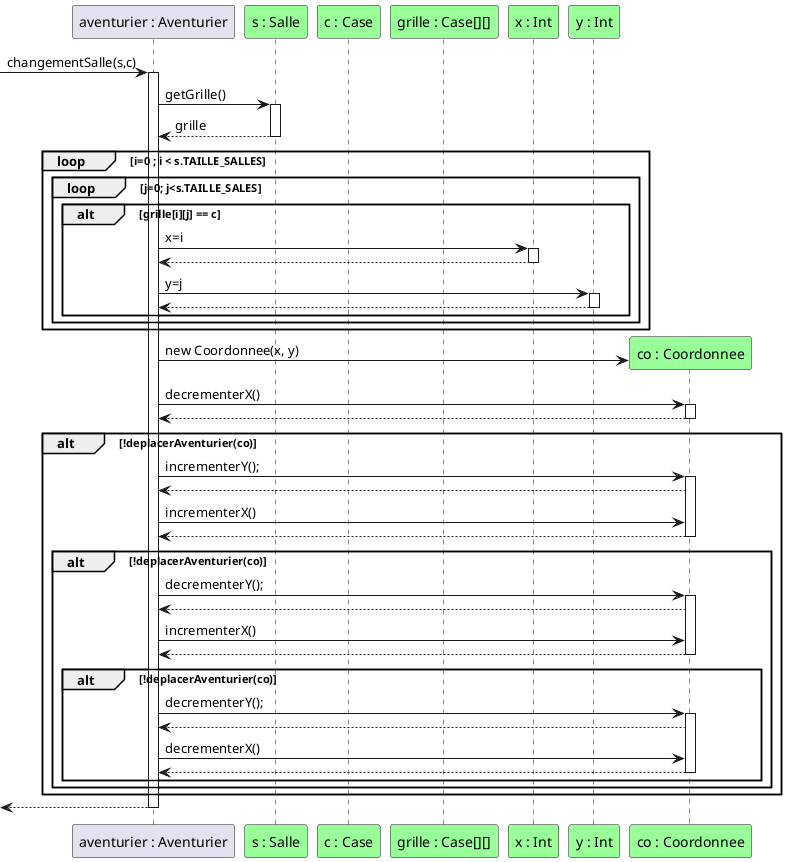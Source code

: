 @startuml
Participant "aventurier : Aventurier" as av

participant "s : Salle" as s #99FF99
participant "c : Case" as c #99FF99

participant "grille : Case[][]" as grille #99FF99
participant "x : Int" as x #99FF99
participant "y : Int" as y #99FF99

-> av : changementSalle(s,c)
activate av
av->s : getGrille()
activate s
s-->av : grille
deactivate s

loop i=0 ; i < s.TAILLE_SALLES
loop j=0; j<s.TAILLE_SALES
alt grille[i][j] == c
av->x : x=i
activate x
x-->av
deactivate x
av->y : y=j
activate y
y-->av
deactivate y
end
end
end

create "co : Coordonnee" as coord #99FF99
av->coord : new Coordonnee(x, y)
av->coord : decrementerX()
activate coord
coord-->av
deactivate coord


alt !deplacerAventurier(co)
av->coord : incrementerY();
activate coord
coord-->av
av->coord : incrementerX()
coord-->av
deactivate coord

alt !deplacerAventurier(co)
av->coord : decrementerY();
activate coord
coord-->av
av->coord : incrementerX()
coord-->av
deactivate coord
alt !deplacerAventurier(co)
av->coord : decrementerY();
activate coord
coord-->av
av->coord : decrementerX()
coord-->av
deactivate coord
end
end
end
<--av
deactivate av

@enduml